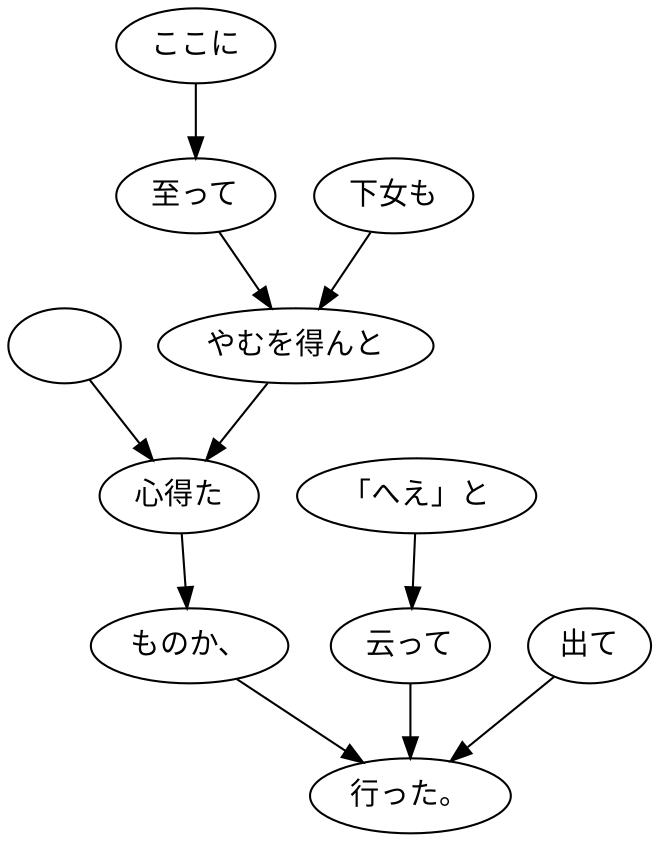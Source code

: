 digraph graph5176 {
	node0 [label="　"];
	node1 [label="ここに"];
	node2 [label="至って"];
	node3 [label="下女も"];
	node4 [label="やむを得んと"];
	node5 [label="心得た"];
	node6 [label="ものか、"];
	node7 [label="「へえ」と"];
	node8 [label="云って"];
	node9 [label="出て"];
	node10 [label="行った。"];
	node0 -> node5;
	node1 -> node2;
	node2 -> node4;
	node3 -> node4;
	node4 -> node5;
	node5 -> node6;
	node6 -> node10;
	node7 -> node8;
	node8 -> node10;
	node9 -> node10;
}
